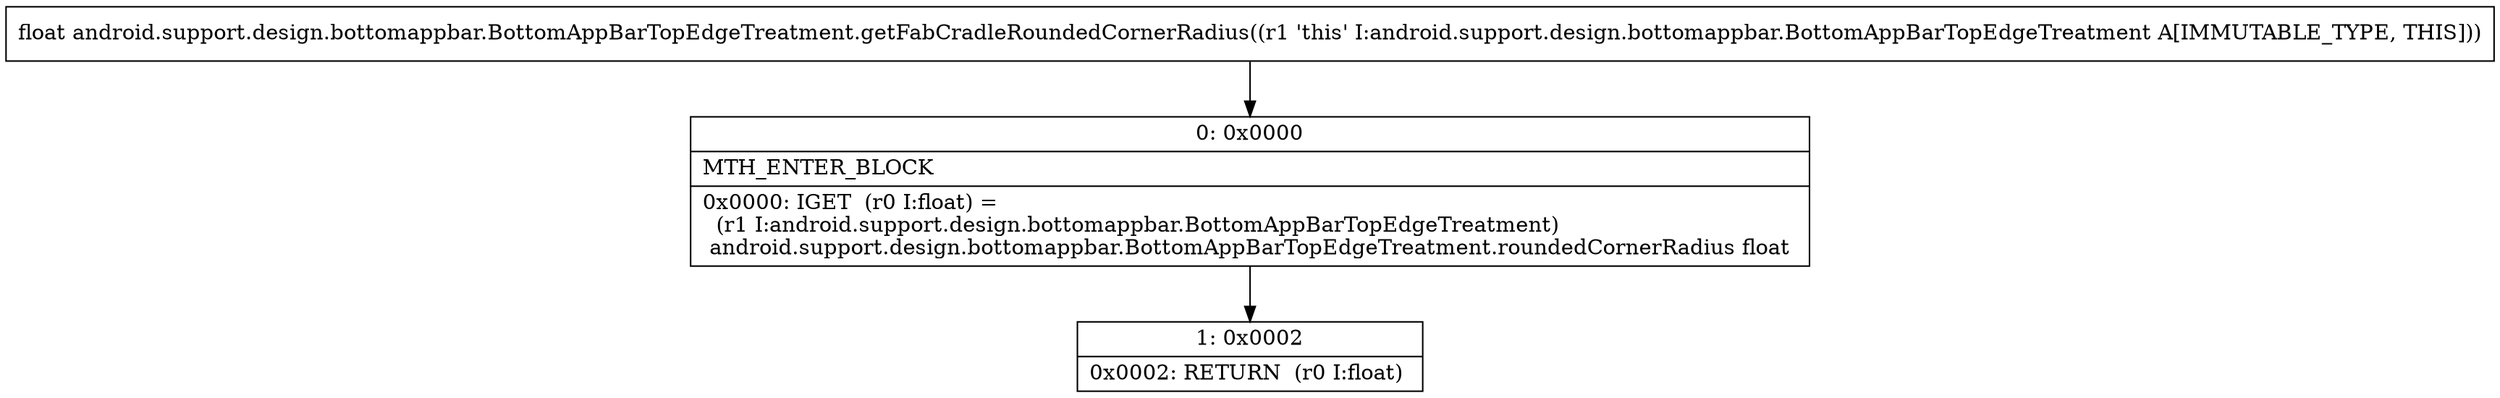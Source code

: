 digraph "CFG forandroid.support.design.bottomappbar.BottomAppBarTopEdgeTreatment.getFabCradleRoundedCornerRadius()F" {
Node_0 [shape=record,label="{0\:\ 0x0000|MTH_ENTER_BLOCK\l|0x0000: IGET  (r0 I:float) = \l  (r1 I:android.support.design.bottomappbar.BottomAppBarTopEdgeTreatment)\l android.support.design.bottomappbar.BottomAppBarTopEdgeTreatment.roundedCornerRadius float \l}"];
Node_1 [shape=record,label="{1\:\ 0x0002|0x0002: RETURN  (r0 I:float) \l}"];
MethodNode[shape=record,label="{float android.support.design.bottomappbar.BottomAppBarTopEdgeTreatment.getFabCradleRoundedCornerRadius((r1 'this' I:android.support.design.bottomappbar.BottomAppBarTopEdgeTreatment A[IMMUTABLE_TYPE, THIS])) }"];
MethodNode -> Node_0;
Node_0 -> Node_1;
}

